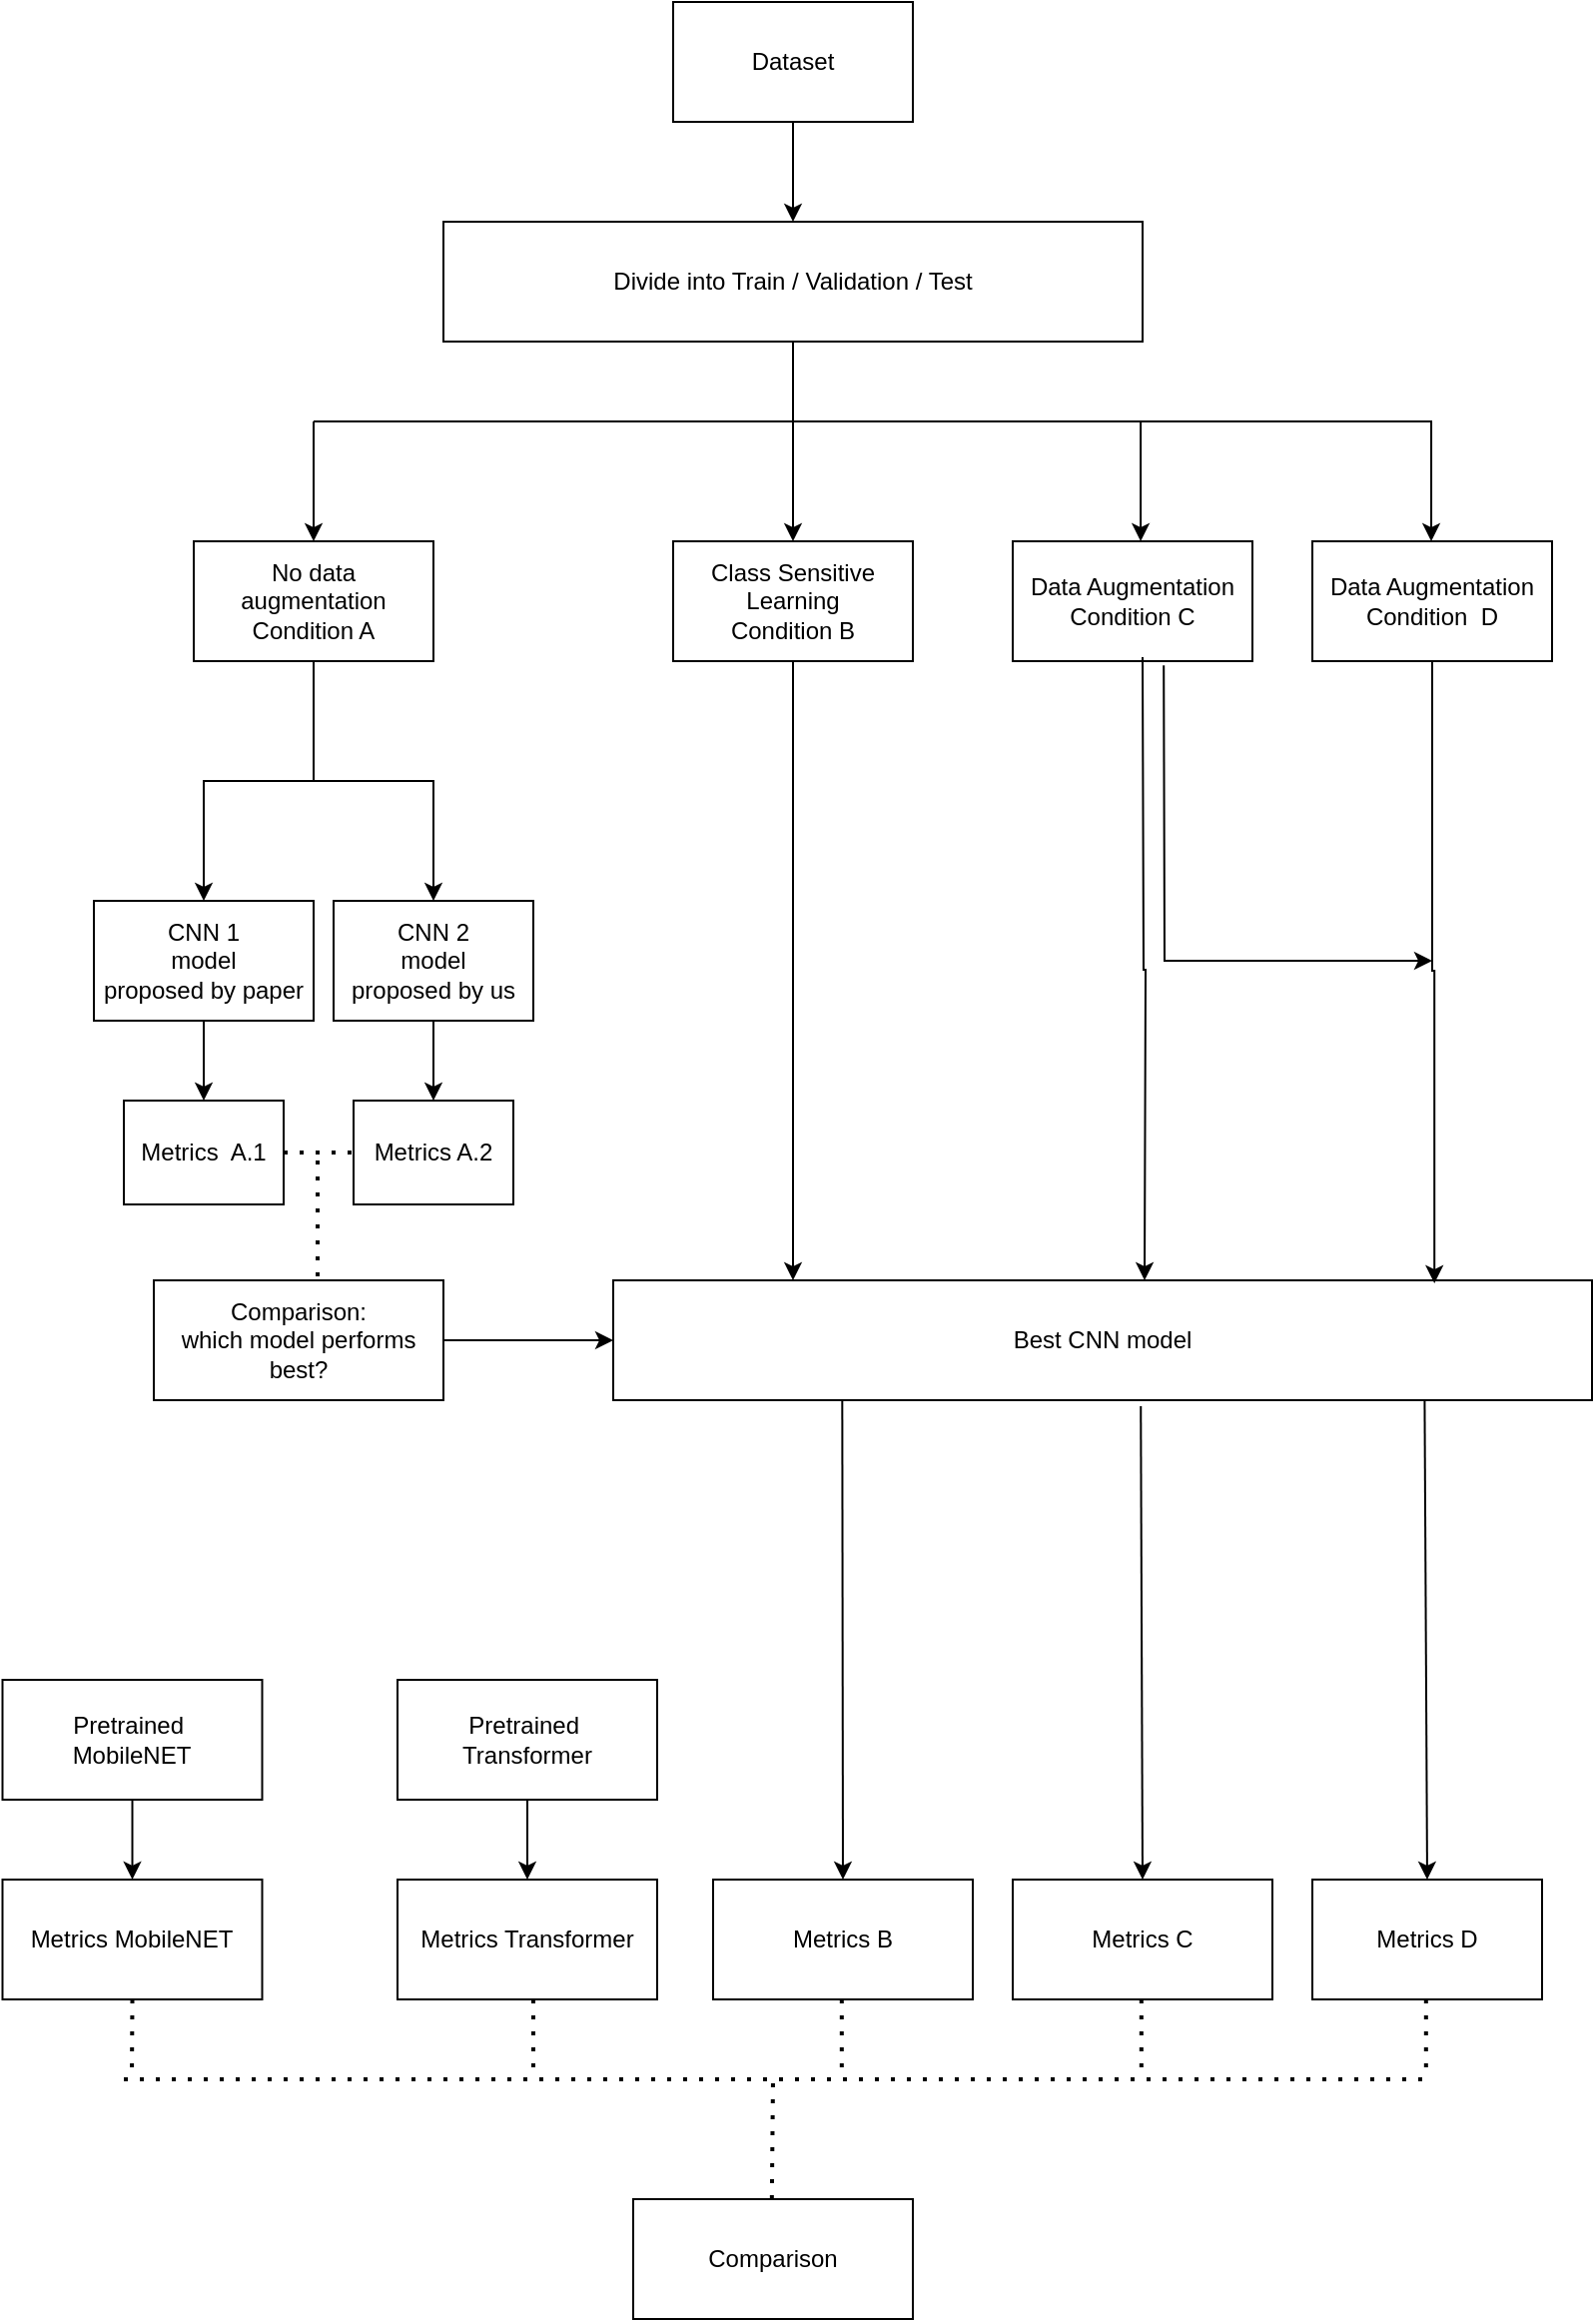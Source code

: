<mxfile version="22.1.3" type="device">
  <diagram name="Page-1" id="AOHJq-gWs2Hb52TCvAqa">
    <mxGraphModel dx="1235" dy="655" grid="1" gridSize="10" guides="1" tooltips="1" connect="1" arrows="1" fold="1" page="1" pageScale="1" pageWidth="850" pageHeight="4000" math="0" shadow="0">
      <root>
        <mxCell id="0" />
        <mxCell id="1" parent="0" />
        <mxCell id="Y_l35wtoBxG53FWhyY2N-1" value="Dataset" style="rounded=0;whiteSpace=wrap;html=1;" vertex="1" parent="1">
          <mxGeometry x="350" y="10" width="120" height="60" as="geometry" />
        </mxCell>
        <mxCell id="Y_l35wtoBxG53FWhyY2N-55" style="edgeStyle=orthogonalEdgeStyle;rounded=0;orthogonalLoop=1;jettySize=auto;html=1;exitX=0.5;exitY=1;exitDx=0;exitDy=0;entryX=0.5;entryY=0;entryDx=0;entryDy=0;" edge="1" parent="1" source="Y_l35wtoBxG53FWhyY2N-2" target="Y_l35wtoBxG53FWhyY2N-5">
          <mxGeometry relative="1" as="geometry" />
        </mxCell>
        <mxCell id="Y_l35wtoBxG53FWhyY2N-56" style="edgeStyle=orthogonalEdgeStyle;rounded=0;orthogonalLoop=1;jettySize=auto;html=1;" edge="1" parent="1" source="Y_l35wtoBxG53FWhyY2N-2" target="Y_l35wtoBxG53FWhyY2N-29">
          <mxGeometry relative="1" as="geometry" />
        </mxCell>
        <mxCell id="Y_l35wtoBxG53FWhyY2N-2" value="No data augmentation&lt;br&gt;Condition A" style="rounded=0;whiteSpace=wrap;html=1;" vertex="1" parent="1">
          <mxGeometry x="110" y="280" width="120" height="60" as="geometry" />
        </mxCell>
        <mxCell id="Y_l35wtoBxG53FWhyY2N-69" style="edgeStyle=orthogonalEdgeStyle;rounded=0;orthogonalLoop=1;jettySize=auto;html=1;" edge="1" parent="1" source="Y_l35wtoBxG53FWhyY2N-3">
          <mxGeometry relative="1" as="geometry">
            <mxPoint x="410" y="650" as="targetPoint" />
          </mxGeometry>
        </mxCell>
        <mxCell id="Y_l35wtoBxG53FWhyY2N-3" value="Class Sensitive Learning&lt;br&gt;Condition B" style="rounded=0;whiteSpace=wrap;html=1;" vertex="1" parent="1">
          <mxGeometry x="350" y="280" width="120" height="60" as="geometry" />
        </mxCell>
        <mxCell id="Y_l35wtoBxG53FWhyY2N-4" value="Data Augmentation&lt;br&gt;Condition&amp;nbsp; D" style="rounded=0;whiteSpace=wrap;html=1;" vertex="1" parent="1">
          <mxGeometry x="670" y="280" width="120" height="60" as="geometry" />
        </mxCell>
        <mxCell id="Y_l35wtoBxG53FWhyY2N-61" value="" style="edgeStyle=orthogonalEdgeStyle;rounded=0;orthogonalLoop=1;jettySize=auto;html=1;" edge="1" parent="1" source="Y_l35wtoBxG53FWhyY2N-5" target="Y_l35wtoBxG53FWhyY2N-6">
          <mxGeometry relative="1" as="geometry" />
        </mxCell>
        <mxCell id="Y_l35wtoBxG53FWhyY2N-5" value="CNN 1&lt;br&gt;model &lt;br&gt;proposed by paper" style="rounded=0;whiteSpace=wrap;html=1;" vertex="1" parent="1">
          <mxGeometry x="60" y="460" width="110" height="60" as="geometry" />
        </mxCell>
        <mxCell id="Y_l35wtoBxG53FWhyY2N-11" value="Divide into Train / Validation / Test" style="rounded=0;whiteSpace=wrap;html=1;" vertex="1" parent="1">
          <mxGeometry x="235" y="120" width="350" height="60" as="geometry" />
        </mxCell>
        <mxCell id="Y_l35wtoBxG53FWhyY2N-85" style="edgeStyle=orthogonalEdgeStyle;rounded=0;orthogonalLoop=1;jettySize=auto;html=1;entryX=0.5;entryY=0;entryDx=0;entryDy=0;" edge="1" parent="1" source="Y_l35wtoBxG53FWhyY2N-13" target="Y_l35wtoBxG53FWhyY2N-81">
          <mxGeometry relative="1" as="geometry" />
        </mxCell>
        <mxCell id="Y_l35wtoBxG53FWhyY2N-13" value="Pretrained&amp;nbsp;&lt;br&gt;MobileNET" style="rounded=0;whiteSpace=wrap;html=1;" vertex="1" parent="1">
          <mxGeometry x="14.25" y="850" width="130" height="60" as="geometry" />
        </mxCell>
        <mxCell id="Y_l35wtoBxG53FWhyY2N-15" value="" style="endArrow=classic;html=1;rounded=0;" edge="1" parent="1">
          <mxGeometry width="50" height="50" relative="1" as="geometry">
            <mxPoint x="209.5" y="680" as="sourcePoint" />
            <mxPoint x="209.5" y="680" as="targetPoint" />
          </mxGeometry>
        </mxCell>
        <mxCell id="Y_l35wtoBxG53FWhyY2N-19" value="" style="endArrow=classic;html=1;rounded=0;exitX=0.5;exitY=1;exitDx=0;exitDy=0;" edge="1" parent="1" source="Y_l35wtoBxG53FWhyY2N-11" target="Y_l35wtoBxG53FWhyY2N-3">
          <mxGeometry width="50" height="50" relative="1" as="geometry">
            <mxPoint x="410" y="190" as="sourcePoint" />
            <mxPoint x="410" y="190" as="targetPoint" />
          </mxGeometry>
        </mxCell>
        <mxCell id="Y_l35wtoBxG53FWhyY2N-21" value="" style="endArrow=none;html=1;rounded=0;" edge="1" parent="1">
          <mxGeometry width="50" height="50" relative="1" as="geometry">
            <mxPoint x="170" y="220" as="sourcePoint" />
            <mxPoint x="730" y="220" as="targetPoint" />
          </mxGeometry>
        </mxCell>
        <mxCell id="Y_l35wtoBxG53FWhyY2N-22" value="" style="endArrow=classic;html=1;rounded=0;entryX=0.5;entryY=0;entryDx=0;entryDy=0;" edge="1" parent="1" target="Y_l35wtoBxG53FWhyY2N-2">
          <mxGeometry width="50" height="50" relative="1" as="geometry">
            <mxPoint x="170" y="220" as="sourcePoint" />
            <mxPoint x="430" y="280" as="targetPoint" />
          </mxGeometry>
        </mxCell>
        <mxCell id="Y_l35wtoBxG53FWhyY2N-24" value="" style="endArrow=classic;html=1;rounded=0;entryX=0.5;entryY=0;entryDx=0;entryDy=0;" edge="1" parent="1">
          <mxGeometry width="50" height="50" relative="1" as="geometry">
            <mxPoint x="729.52" y="220" as="sourcePoint" />
            <mxPoint x="729.52" y="280" as="targetPoint" />
          </mxGeometry>
        </mxCell>
        <mxCell id="Y_l35wtoBxG53FWhyY2N-25" value="" style="endArrow=classic;html=1;rounded=0;entryX=0.5;entryY=0;entryDx=0;entryDy=0;exitX=0.5;exitY=1;exitDx=0;exitDy=0;" edge="1" parent="1" source="Y_l35wtoBxG53FWhyY2N-1" target="Y_l35wtoBxG53FWhyY2N-11">
          <mxGeometry width="50" height="50" relative="1" as="geometry">
            <mxPoint x="404.5" y="70" as="sourcePoint" />
            <mxPoint x="404.5" y="110" as="targetPoint" />
          </mxGeometry>
        </mxCell>
        <mxCell id="Y_l35wtoBxG53FWhyY2N-62" value="" style="edgeStyle=orthogonalEdgeStyle;rounded=0;orthogonalLoop=1;jettySize=auto;html=1;" edge="1" parent="1" source="Y_l35wtoBxG53FWhyY2N-29" target="Y_l35wtoBxG53FWhyY2N-57">
          <mxGeometry relative="1" as="geometry" />
        </mxCell>
        <mxCell id="Y_l35wtoBxG53FWhyY2N-29" value="CNN 2&lt;br&gt;model &lt;br&gt;proposed by us" style="rounded=0;whiteSpace=wrap;html=1;" vertex="1" parent="1">
          <mxGeometry x="180" y="460" width="100" height="60" as="geometry" />
        </mxCell>
        <mxCell id="Y_l35wtoBxG53FWhyY2N-6" value="Metrics&amp;nbsp; A.1" style="rounded=0;whiteSpace=wrap;html=1;" vertex="1" parent="1">
          <mxGeometry x="75" y="560" width="80" height="52" as="geometry" />
        </mxCell>
        <mxCell id="Y_l35wtoBxG53FWhyY2N-40" value="Metrics B" style="rounded=0;whiteSpace=wrap;html=1;" vertex="1" parent="1">
          <mxGeometry x="370" y="950" width="130" height="60" as="geometry" />
        </mxCell>
        <mxCell id="Y_l35wtoBxG53FWhyY2N-41" value="Metrics D" style="rounded=0;whiteSpace=wrap;html=1;" vertex="1" parent="1">
          <mxGeometry x="670" y="950" width="115" height="60" as="geometry" />
        </mxCell>
        <mxCell id="Y_l35wtoBxG53FWhyY2N-42" value="Best CNN model" style="rounded=0;whiteSpace=wrap;html=1;" vertex="1" parent="1">
          <mxGeometry x="320" y="650" width="490" height="60" as="geometry" />
        </mxCell>
        <mxCell id="Y_l35wtoBxG53FWhyY2N-57" value="Metrics A.2" style="rounded=0;whiteSpace=wrap;html=1;" vertex="1" parent="1">
          <mxGeometry x="190" y="560" width="80" height="52" as="geometry" />
        </mxCell>
        <mxCell id="Y_l35wtoBxG53FWhyY2N-63" value="" style="endArrow=none;dashed=1;html=1;dashPattern=1 3;strokeWidth=2;rounded=0;exitX=1;exitY=0.5;exitDx=0;exitDy=0;entryX=0;entryY=0.5;entryDx=0;entryDy=0;" edge="1" parent="1" source="Y_l35wtoBxG53FWhyY2N-6" target="Y_l35wtoBxG53FWhyY2N-57">
          <mxGeometry width="50" height="50" relative="1" as="geometry">
            <mxPoint x="300" y="540" as="sourcePoint" />
            <mxPoint x="350" y="490" as="targetPoint" />
          </mxGeometry>
        </mxCell>
        <mxCell id="Y_l35wtoBxG53FWhyY2N-64" value="" style="endArrow=none;dashed=1;html=1;dashPattern=1 3;strokeWidth=2;rounded=0;" edge="1" parent="1">
          <mxGeometry width="50" height="50" relative="1" as="geometry">
            <mxPoint x="172" y="590" as="sourcePoint" />
            <mxPoint x="172" y="650" as="targetPoint" />
          </mxGeometry>
        </mxCell>
        <mxCell id="Y_l35wtoBxG53FWhyY2N-68" style="edgeStyle=orthogonalEdgeStyle;rounded=0;orthogonalLoop=1;jettySize=auto;html=1;entryX=0;entryY=0.5;entryDx=0;entryDy=0;" edge="1" parent="1" source="Y_l35wtoBxG53FWhyY2N-67" target="Y_l35wtoBxG53FWhyY2N-42">
          <mxGeometry relative="1" as="geometry" />
        </mxCell>
        <mxCell id="Y_l35wtoBxG53FWhyY2N-67" value="Comparison:&lt;br style=&quot;border-color: var(--border-color);&quot;&gt;&lt;span style=&quot;&quot;&gt;which model performs best?&lt;/span&gt;" style="rounded=0;whiteSpace=wrap;html=1;" vertex="1" parent="1">
          <mxGeometry x="90" y="650" width="145" height="60" as="geometry" />
        </mxCell>
        <mxCell id="Y_l35wtoBxG53FWhyY2N-70" style="edgeStyle=orthogonalEdgeStyle;rounded=0;orthogonalLoop=1;jettySize=auto;html=1;entryX=0.839;entryY=0.025;entryDx=0;entryDy=0;entryPerimeter=0;" edge="1" parent="1" source="Y_l35wtoBxG53FWhyY2N-4" target="Y_l35wtoBxG53FWhyY2N-42">
          <mxGeometry relative="1" as="geometry" />
        </mxCell>
        <mxCell id="Y_l35wtoBxG53FWhyY2N-74" value="" style="endArrow=none;dashed=1;html=1;dashPattern=1 3;strokeWidth=2;rounded=0;" edge="1" parent="1">
          <mxGeometry width="50" height="50" relative="1" as="geometry">
            <mxPoint x="75" y="1050" as="sourcePoint" />
            <mxPoint x="730" y="1050" as="targetPoint" />
          </mxGeometry>
        </mxCell>
        <mxCell id="Y_l35wtoBxG53FWhyY2N-86" style="edgeStyle=orthogonalEdgeStyle;rounded=0;orthogonalLoop=1;jettySize=auto;html=1;entryX=0.5;entryY=0;entryDx=0;entryDy=0;" edge="1" parent="1" source="Y_l35wtoBxG53FWhyY2N-78" target="Y_l35wtoBxG53FWhyY2N-82">
          <mxGeometry relative="1" as="geometry" />
        </mxCell>
        <mxCell id="Y_l35wtoBxG53FWhyY2N-78" value="Pretrained&amp;nbsp;&lt;br&gt;Transformer" style="rounded=0;whiteSpace=wrap;html=1;" vertex="1" parent="1">
          <mxGeometry x="212" y="850" width="130" height="60" as="geometry" />
        </mxCell>
        <mxCell id="Y_l35wtoBxG53FWhyY2N-81" value="Metrics MobileNET" style="rounded=0;whiteSpace=wrap;html=1;" vertex="1" parent="1">
          <mxGeometry x="14.25" y="950" width="130" height="60" as="geometry" />
        </mxCell>
        <mxCell id="Y_l35wtoBxG53FWhyY2N-82" value="Metrics Transformer" style="rounded=0;whiteSpace=wrap;html=1;" vertex="1" parent="1">
          <mxGeometry x="212" y="950" width="130" height="60" as="geometry" />
        </mxCell>
        <mxCell id="Y_l35wtoBxG53FWhyY2N-87" value="" style="endArrow=none;dashed=1;html=1;dashPattern=1 3;strokeWidth=2;rounded=0;exitX=0.5;exitY=1;exitDx=0;exitDy=0;" edge="1" parent="1" source="Y_l35wtoBxG53FWhyY2N-81">
          <mxGeometry width="50" height="50" relative="1" as="geometry">
            <mxPoint x="237" y="979.33" as="sourcePoint" />
            <mxPoint x="79" y="1050" as="targetPoint" />
          </mxGeometry>
        </mxCell>
        <mxCell id="Y_l35wtoBxG53FWhyY2N-88" value="" style="endArrow=none;dashed=1;html=1;dashPattern=1 3;strokeWidth=2;rounded=0;" edge="1" parent="1">
          <mxGeometry width="50" height="50" relative="1" as="geometry">
            <mxPoint x="399.41" y="1110" as="sourcePoint" />
            <mxPoint x="400" y="1050" as="targetPoint" />
          </mxGeometry>
        </mxCell>
        <mxCell id="Y_l35wtoBxG53FWhyY2N-89" value="Comparison" style="rounded=0;whiteSpace=wrap;html=1;" vertex="1" parent="1">
          <mxGeometry x="330" y="1110" width="140" height="60" as="geometry" />
        </mxCell>
        <mxCell id="Y_l35wtoBxG53FWhyY2N-90" value="Data Augmentation&lt;br&gt;Condition C" style="rounded=0;whiteSpace=wrap;html=1;" vertex="1" parent="1">
          <mxGeometry x="520" y="280" width="120" height="60" as="geometry" />
        </mxCell>
        <mxCell id="Y_l35wtoBxG53FWhyY2N-91" value="" style="endArrow=classic;html=1;rounded=0;entryX=0.5;entryY=0;entryDx=0;entryDy=0;" edge="1" parent="1">
          <mxGeometry width="50" height="50" relative="1" as="geometry">
            <mxPoint x="584.05" y="220" as="sourcePoint" />
            <mxPoint x="584.05" y="280" as="targetPoint" />
          </mxGeometry>
        </mxCell>
        <mxCell id="Y_l35wtoBxG53FWhyY2N-92" style="edgeStyle=orthogonalEdgeStyle;rounded=0;orthogonalLoop=1;jettySize=auto;html=1;entryX=0.839;entryY=0.025;entryDx=0;entryDy=0;entryPerimeter=0;" edge="1" parent="1">
          <mxGeometry relative="1" as="geometry">
            <mxPoint x="585" y="338" as="sourcePoint" />
            <mxPoint x="586" y="650" as="targetPoint" />
          </mxGeometry>
        </mxCell>
        <mxCell id="Y_l35wtoBxG53FWhyY2N-93" value="Metrics C" style="rounded=0;whiteSpace=wrap;html=1;" vertex="1" parent="1">
          <mxGeometry x="520" y="950" width="130" height="60" as="geometry" />
        </mxCell>
        <mxCell id="Y_l35wtoBxG53FWhyY2N-103" value="" style="endArrow=classic;html=1;rounded=0;exitX=0.63;exitY=1.036;exitDx=0;exitDy=0;exitPerimeter=0;" edge="1" parent="1" source="Y_l35wtoBxG53FWhyY2N-90">
          <mxGeometry width="50" height="50" relative="1" as="geometry">
            <mxPoint x="650" y="420" as="sourcePoint" />
            <mxPoint x="730" y="490" as="targetPoint" />
            <Array as="points">
              <mxPoint x="596" y="490" />
            </Array>
          </mxGeometry>
        </mxCell>
        <mxCell id="Y_l35wtoBxG53FWhyY2N-107" value="" style="endArrow=classic;html=1;rounded=0;entryX=0.5;entryY=0;entryDx=0;entryDy=0;exitX=0.234;exitY=1.003;exitDx=0;exitDy=0;exitPerimeter=0;" edge="1" parent="1" source="Y_l35wtoBxG53FWhyY2N-42" target="Y_l35wtoBxG53FWhyY2N-40">
          <mxGeometry width="50" height="50" relative="1" as="geometry">
            <mxPoint x="450" y="820" as="sourcePoint" />
            <mxPoint x="500" y="770" as="targetPoint" />
          </mxGeometry>
        </mxCell>
        <mxCell id="Y_l35wtoBxG53FWhyY2N-108" value="" style="endArrow=classic;html=1;rounded=0;entryX=0.5;entryY=0;entryDx=0;entryDy=0;exitX=0.539;exitY=1.05;exitDx=0;exitDy=0;exitPerimeter=0;" edge="1" parent="1" source="Y_l35wtoBxG53FWhyY2N-42" target="Y_l35wtoBxG53FWhyY2N-93">
          <mxGeometry width="50" height="50" relative="1" as="geometry">
            <mxPoint x="520" y="870" as="sourcePoint" />
            <mxPoint x="570" y="820" as="targetPoint" />
          </mxGeometry>
        </mxCell>
        <mxCell id="Y_l35wtoBxG53FWhyY2N-109" value="" style="endArrow=classic;html=1;rounded=0;entryX=0.5;entryY=0;entryDx=0;entryDy=0;exitX=0.829;exitY=1.003;exitDx=0;exitDy=0;exitPerimeter=0;" edge="1" parent="1" source="Y_l35wtoBxG53FWhyY2N-42" target="Y_l35wtoBxG53FWhyY2N-41">
          <mxGeometry width="50" height="50" relative="1" as="geometry">
            <mxPoint x="710" y="840" as="sourcePoint" />
            <mxPoint x="760" y="790" as="targetPoint" />
          </mxGeometry>
        </mxCell>
        <mxCell id="Y_l35wtoBxG53FWhyY2N-110" value="" style="endArrow=none;dashed=1;html=1;dashPattern=1 3;strokeWidth=2;rounded=0;exitX=0.5;exitY=1;exitDx=0;exitDy=0;" edge="1" parent="1">
          <mxGeometry width="50" height="50" relative="1" as="geometry">
            <mxPoint x="280" y="1010" as="sourcePoint" />
            <mxPoint x="280" y="1050" as="targetPoint" />
          </mxGeometry>
        </mxCell>
        <mxCell id="Y_l35wtoBxG53FWhyY2N-112" value="" style="endArrow=none;dashed=1;html=1;dashPattern=1 3;strokeWidth=2;rounded=0;exitX=0.5;exitY=1;exitDx=0;exitDy=0;" edge="1" parent="1">
          <mxGeometry width="50" height="50" relative="1" as="geometry">
            <mxPoint x="434.41" y="1010" as="sourcePoint" />
            <mxPoint x="434.41" y="1050" as="targetPoint" />
          </mxGeometry>
        </mxCell>
        <mxCell id="Y_l35wtoBxG53FWhyY2N-113" value="" style="endArrow=none;dashed=1;html=1;dashPattern=1 3;strokeWidth=2;rounded=0;exitX=0.5;exitY=1;exitDx=0;exitDy=0;" edge="1" parent="1">
          <mxGeometry width="50" height="50" relative="1" as="geometry">
            <mxPoint x="584.41" y="1010" as="sourcePoint" />
            <mxPoint x="584.41" y="1050" as="targetPoint" />
          </mxGeometry>
        </mxCell>
        <mxCell id="Y_l35wtoBxG53FWhyY2N-114" value="" style="endArrow=none;dashed=1;html=1;dashPattern=1 3;strokeWidth=2;rounded=0;exitX=0.5;exitY=1;exitDx=0;exitDy=0;" edge="1" parent="1">
          <mxGeometry width="50" height="50" relative="1" as="geometry">
            <mxPoint x="726.91" y="1010" as="sourcePoint" />
            <mxPoint x="726.91" y="1050" as="targetPoint" />
          </mxGeometry>
        </mxCell>
      </root>
    </mxGraphModel>
  </diagram>
</mxfile>
